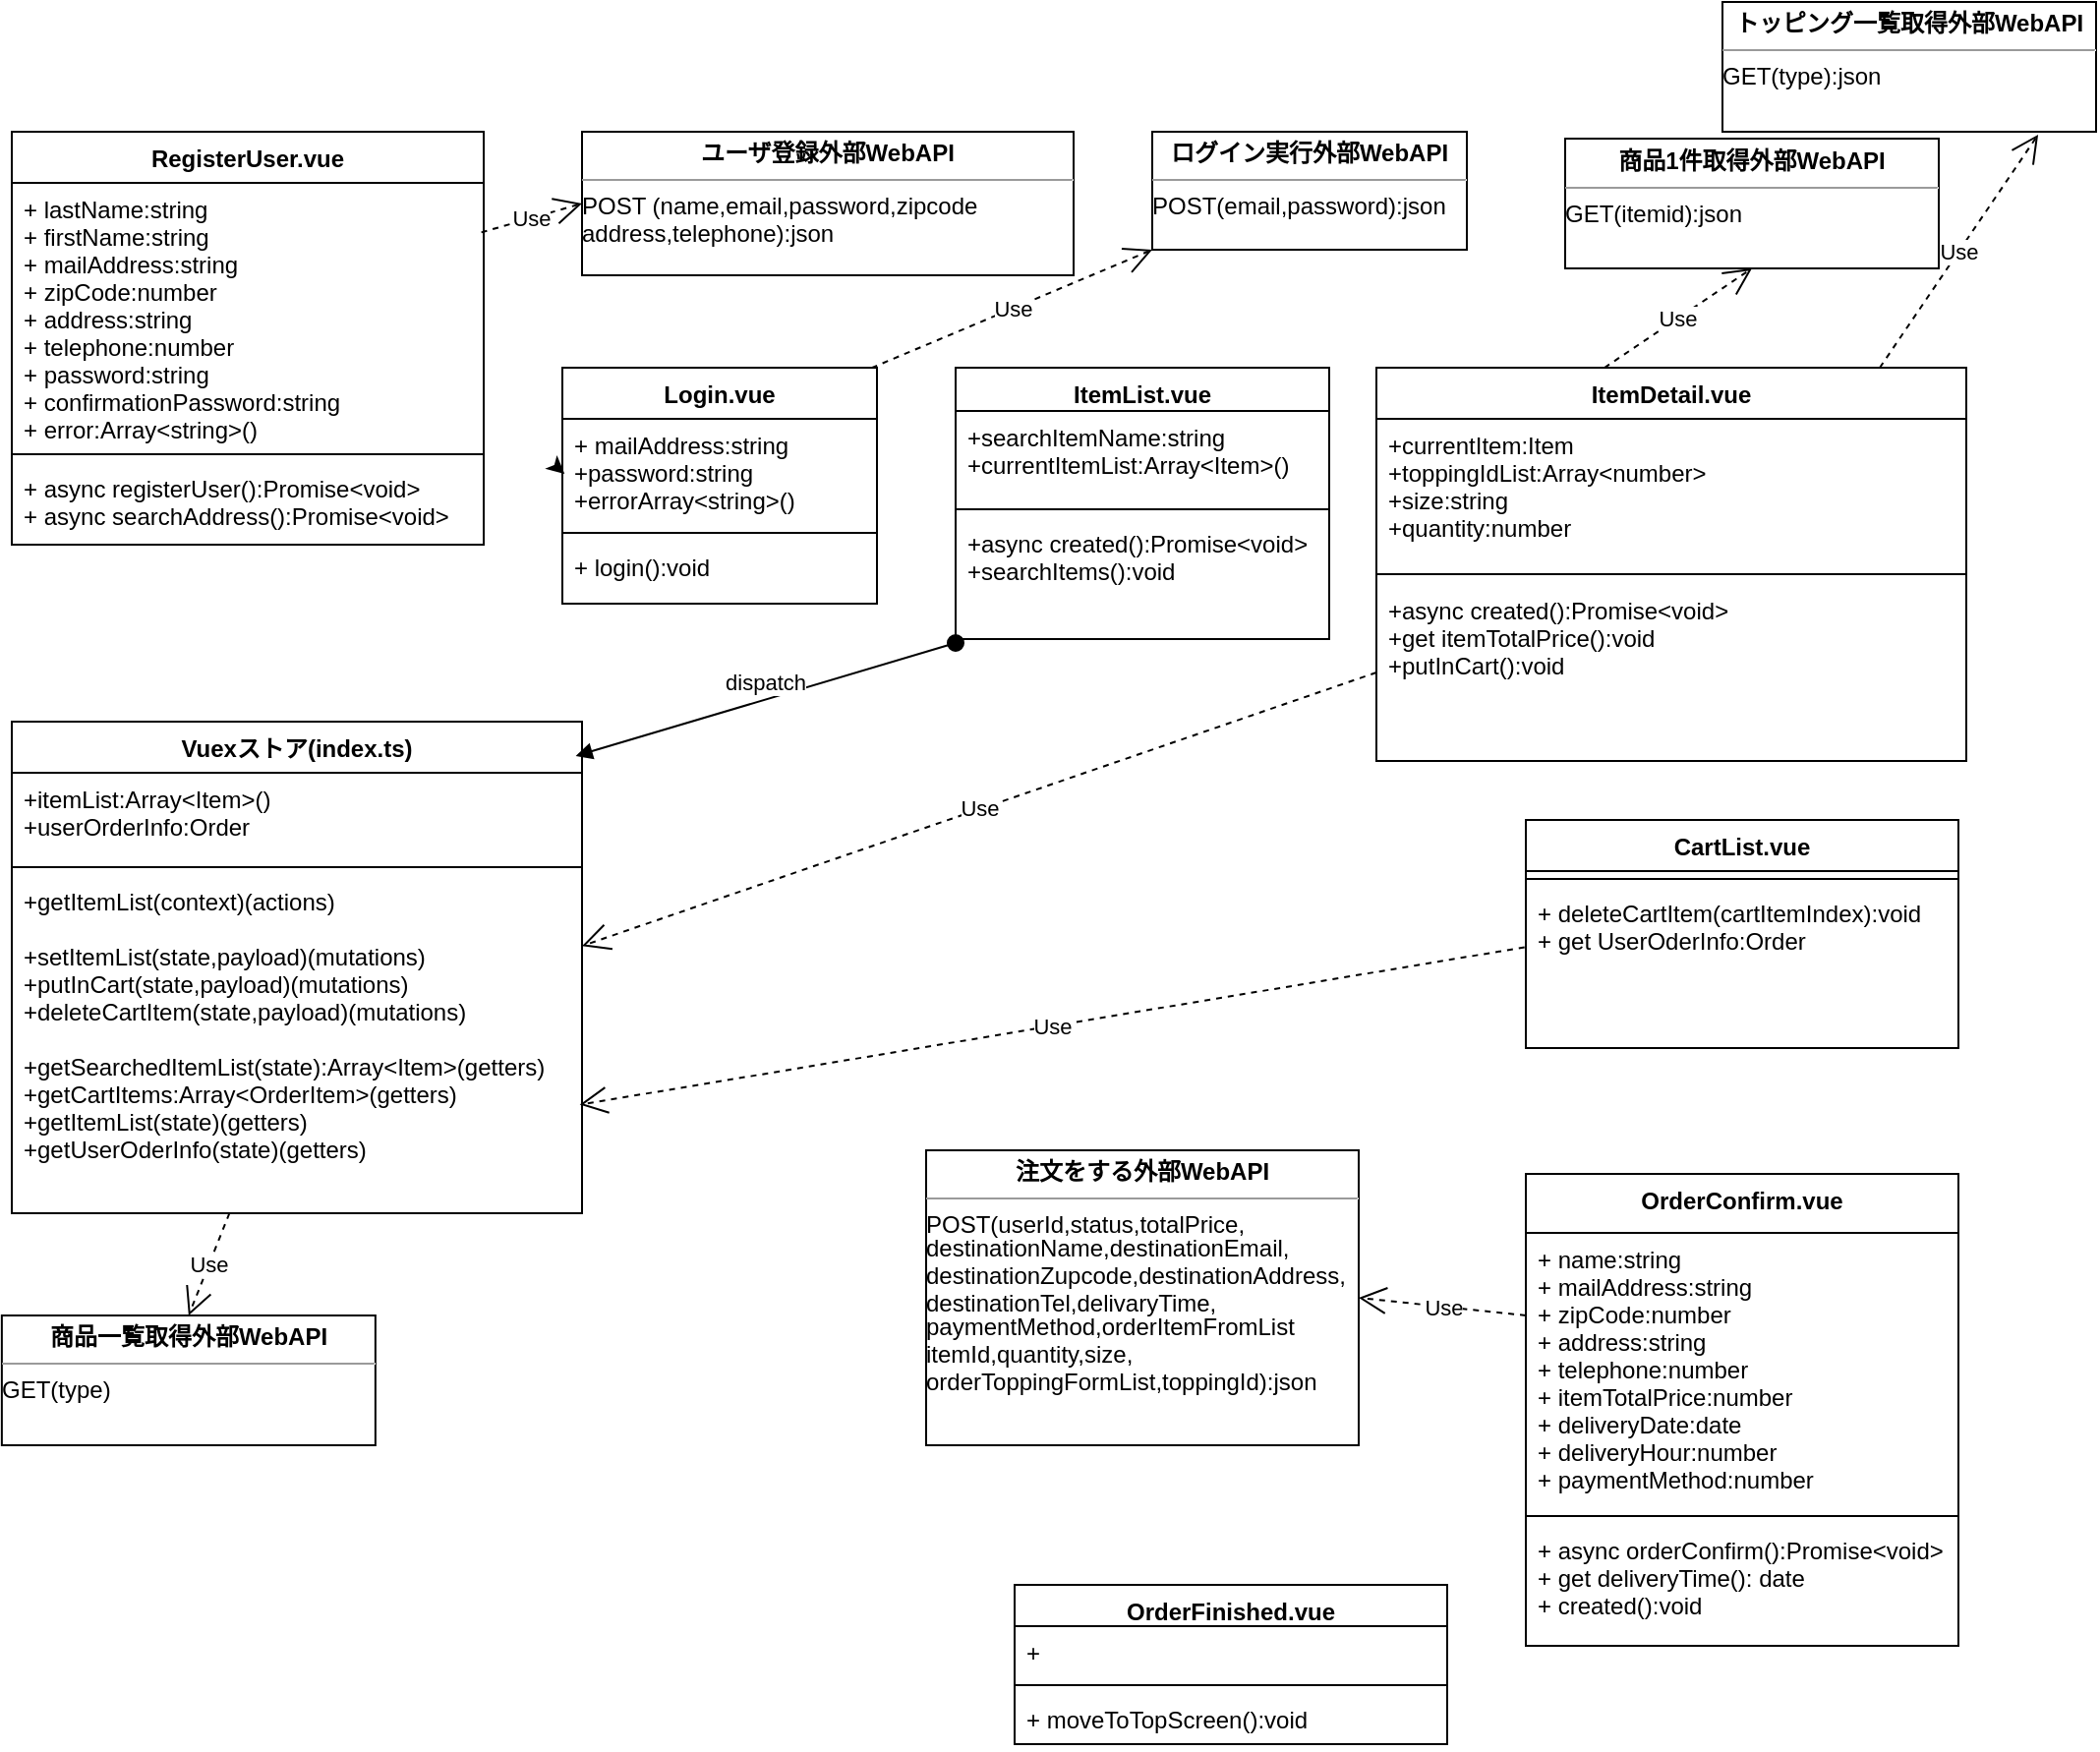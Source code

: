 <mxfile>
    <diagram id="Ar6_AYUL0OeyDCbF2AG9" name="ページ1">
        <mxGraphModel dx="1446" dy="1116" grid="1" gridSize="10" guides="1" tooltips="1" connect="1" arrows="1" fold="1" page="1" pageScale="1" pageWidth="827" pageHeight="583" math="0" shadow="0">
            <root>
                <mxCell id="0"/>
                <mxCell id="1" parent="0"/>
                <mxCell id="437" value="ItemDetail.vue" style="swimlane;fontStyle=1;align=center;verticalAlign=top;childLayout=stackLayout;horizontal=1;startSize=26;horizontalStack=0;resizeParent=1;resizeParentMax=0;resizeLast=0;collapsible=1;marginBottom=0;" parent="1" vertex="1">
                    <mxGeometry x="414" y="80" width="300" height="200" as="geometry"/>
                </mxCell>
                <mxCell id="438" value="+currentItem:Item&#10;+toppingIdList:Array&lt;number&gt;&#10;+size:string&#10;+quantity:number" style="text;strokeColor=none;fillColor=none;align=left;verticalAlign=top;spacingLeft=4;spacingRight=4;overflow=hidden;rotatable=0;points=[[0,0.5],[1,0.5]];portConstraint=eastwest;" parent="437" vertex="1">
                    <mxGeometry y="26" width="300" height="74" as="geometry"/>
                </mxCell>
                <mxCell id="439" value="" style="line;strokeWidth=1;fillColor=none;align=left;verticalAlign=middle;spacingTop=-1;spacingLeft=3;spacingRight=3;rotatable=0;labelPosition=right;points=[];portConstraint=eastwest;" parent="437" vertex="1">
                    <mxGeometry y="100" width="300" height="10" as="geometry"/>
                </mxCell>
                <mxCell id="440" value="+async created():Promise&lt;void&gt;&#10;+get itemTotalPrice():void&#10;+putInCart():void" style="text;strokeColor=none;fillColor=none;align=left;verticalAlign=top;spacingLeft=4;spacingRight=4;overflow=hidden;rotatable=0;points=[[0,0.5],[1,0.5]];portConstraint=eastwest;" parent="437" vertex="1">
                    <mxGeometry y="110" width="300" height="90" as="geometry"/>
                </mxCell>
                <mxCell id="445" value="ItemList.vue&#10;" style="swimlane;fontStyle=1;align=center;verticalAlign=top;childLayout=stackLayout;horizontal=1;startSize=22;horizontalStack=0;resizeParent=1;resizeParentMax=0;resizeLast=0;collapsible=1;marginBottom=0;" parent="1" vertex="1">
                    <mxGeometry x="200" y="80" width="190" height="138" as="geometry"/>
                </mxCell>
                <mxCell id="446" value="+searchItemName:string&#10;+currentItemList:Array&lt;Item&gt;()" style="text;strokeColor=none;fillColor=none;align=left;verticalAlign=top;spacingLeft=4;spacingRight=4;overflow=hidden;rotatable=0;points=[[0,0.5],[1,0.5]];portConstraint=eastwest;" parent="445" vertex="1">
                    <mxGeometry y="22" width="190" height="46" as="geometry"/>
                </mxCell>
                <mxCell id="447" value="" style="line;strokeWidth=1;fillColor=none;align=left;verticalAlign=middle;spacingTop=-1;spacingLeft=3;spacingRight=3;rotatable=0;labelPosition=right;points=[];portConstraint=eastwest;" parent="445" vertex="1">
                    <mxGeometry y="68" width="190" height="8" as="geometry"/>
                </mxCell>
                <mxCell id="448" value="+async created():Promise&lt;void&gt;&#10;+searchItems():void" style="text;strokeColor=none;fillColor=none;align=left;verticalAlign=top;spacingLeft=4;spacingRight=4;overflow=hidden;rotatable=0;points=[[0,0.5],[1,0.5]];portConstraint=eastwest;" parent="445" vertex="1">
                    <mxGeometry y="76" width="190" height="62" as="geometry"/>
                </mxCell>
                <mxCell id="449" value="RegisterUser.vue" style="swimlane;fontStyle=1;align=center;verticalAlign=top;childLayout=stackLayout;horizontal=1;startSize=26;horizontalStack=0;resizeParent=1;resizeParentMax=0;resizeLast=0;collapsible=1;marginBottom=0;" parent="1" vertex="1">
                    <mxGeometry x="-280" y="-40" width="240" height="210" as="geometry"/>
                </mxCell>
                <mxCell id="450" value="+ lastName:string&#10;+ firstName:string&#10;+ mailAddress:string&#10;+ zipCode:number&#10;+ address:string&#10;+ telephone:number&#10;+ password:string&#10;+ confirmationPassword:string&#10;+ error:Array&lt;string&gt;()" style="text;strokeColor=none;fillColor=none;align=left;verticalAlign=top;spacingLeft=4;spacingRight=4;overflow=hidden;rotatable=0;points=[[0,0.5],[1,0.5]];portConstraint=eastwest;" parent="449" vertex="1">
                    <mxGeometry y="26" width="240" height="134" as="geometry"/>
                </mxCell>
                <mxCell id="451" value="" style="line;strokeWidth=1;fillColor=none;align=left;verticalAlign=middle;spacingTop=-1;spacingLeft=3;spacingRight=3;rotatable=0;labelPosition=right;points=[];portConstraint=eastwest;" parent="449" vertex="1">
                    <mxGeometry y="160" width="240" height="8" as="geometry"/>
                </mxCell>
                <mxCell id="452" value="+ async registerUser():Promise&lt;void&gt;&#10;+ async searchAddress():Promise&lt;void&gt;" style="text;strokeColor=none;fillColor=none;align=left;verticalAlign=top;spacingLeft=4;spacingRight=4;overflow=hidden;rotatable=0;points=[[0,0.5],[1,0.5]];portConstraint=eastwest;" parent="449" vertex="1">
                    <mxGeometry y="168" width="240" height="42" as="geometry"/>
                </mxCell>
                <mxCell id="461" value="CartList.vue" style="swimlane;fontStyle=1;align=center;verticalAlign=top;childLayout=stackLayout;horizontal=1;startSize=26;horizontalStack=0;resizeParent=1;resizeParentMax=0;resizeLast=0;collapsible=1;marginBottom=0;" parent="1" vertex="1">
                    <mxGeometry x="490" y="310" width="220" height="116" as="geometry"/>
                </mxCell>
                <mxCell id="463" value="" style="line;strokeWidth=1;fillColor=none;align=left;verticalAlign=middle;spacingTop=-1;spacingLeft=3;spacingRight=3;rotatable=0;labelPosition=right;points=[];portConstraint=eastwest;" parent="461" vertex="1">
                    <mxGeometry y="26" width="220" height="8" as="geometry"/>
                </mxCell>
                <mxCell id="464" value="+ deleteCartItem(cartItemIndex):void&#10;+ get UserOderInfo:Order" style="text;strokeColor=none;fillColor=none;align=left;verticalAlign=top;spacingLeft=4;spacingRight=4;overflow=hidden;rotatable=0;points=[[0,0.5],[1,0.5]];portConstraint=eastwest;" parent="461" vertex="1">
                    <mxGeometry y="34" width="220" height="82" as="geometry"/>
                </mxCell>
                <mxCell id="469" value="OrderConfirm.vue&#10;" style="swimlane;fontStyle=1;align=center;verticalAlign=top;childLayout=stackLayout;horizontal=1;startSize=30;horizontalStack=0;resizeParent=1;resizeParentMax=0;resizeLast=0;collapsible=1;marginBottom=0;" parent="1" vertex="1">
                    <mxGeometry x="490" y="490" width="220" height="240" as="geometry"/>
                </mxCell>
                <mxCell id="470" value="+ name:string&#10;+ mailAddress:string&#10;+ zipCode:number&#10;+ address:string&#10;+ telephone:number&#10;+ itemTotalPrice:number&#10;+ deliveryDate:date&#10;+ deliveryHour:number&#10;+ paymentMethod:number" style="text;strokeColor=none;fillColor=none;align=left;verticalAlign=top;spacingLeft=4;spacingRight=4;overflow=hidden;rotatable=0;points=[[0,0.5],[1,0.5]];portConstraint=eastwest;" parent="469" vertex="1">
                    <mxGeometry y="30" width="220" height="140" as="geometry"/>
                </mxCell>
                <mxCell id="471" value="" style="line;strokeWidth=1;fillColor=none;align=left;verticalAlign=middle;spacingTop=-1;spacingLeft=3;spacingRight=3;rotatable=0;labelPosition=right;points=[];portConstraint=eastwest;" parent="469" vertex="1">
                    <mxGeometry y="170" width="220" height="8" as="geometry"/>
                </mxCell>
                <mxCell id="472" value="+ async orderConfirm():Promise&lt;void&gt;&#10;+ get deliveryTime(): date&#10;+ created():void" style="text;strokeColor=none;fillColor=none;align=left;verticalAlign=top;spacingLeft=4;spacingRight=4;overflow=hidden;rotatable=0;points=[[0,0.5],[1,0.5]];portConstraint=eastwest;" parent="469" vertex="1">
                    <mxGeometry y="178" width="220" height="62" as="geometry"/>
                </mxCell>
                <mxCell id="473" value="OrderFinished.vue&#10;" style="swimlane;fontStyle=1;align=center;verticalAlign=top;childLayout=stackLayout;horizontal=1;startSize=21;horizontalStack=0;resizeParent=1;resizeParentMax=0;resizeLast=0;collapsible=1;marginBottom=0;" parent="1" vertex="1">
                    <mxGeometry x="230" y="699" width="220" height="81" as="geometry"/>
                </mxCell>
                <mxCell id="474" value="+" style="text;strokeColor=none;fillColor=none;align=left;verticalAlign=top;spacingLeft=4;spacingRight=4;overflow=hidden;rotatable=0;points=[[0,0.5],[1,0.5]];portConstraint=eastwest;" parent="473" vertex="1">
                    <mxGeometry y="21" width="220" height="26" as="geometry"/>
                </mxCell>
                <mxCell id="475" value="" style="line;strokeWidth=1;fillColor=none;align=left;verticalAlign=middle;spacingTop=-1;spacingLeft=3;spacingRight=3;rotatable=0;labelPosition=right;points=[];portConstraint=eastwest;" parent="473" vertex="1">
                    <mxGeometry y="47" width="220" height="8" as="geometry"/>
                </mxCell>
                <mxCell id="476" value="+ moveToTopScreen():void" style="text;strokeColor=none;fillColor=none;align=left;verticalAlign=top;spacingLeft=4;spacingRight=4;overflow=hidden;rotatable=0;points=[[0,0.5],[1,0.5]];portConstraint=eastwest;" parent="473" vertex="1">
                    <mxGeometry y="55" width="220" height="26" as="geometry"/>
                </mxCell>
                <mxCell id="477" value="Login.vue&#10;" style="swimlane;fontStyle=1;align=center;verticalAlign=top;childLayout=stackLayout;horizontal=1;startSize=26;horizontalStack=0;resizeParent=1;resizeParentMax=0;resizeLast=0;collapsible=1;marginBottom=0;" parent="1" vertex="1">
                    <mxGeometry y="80" width="160" height="120" as="geometry"/>
                </mxCell>
                <mxCell id="478" value="+ mailAddress:string&#10;+password:string&#10;+errorArray&lt;string&gt;()" style="text;strokeColor=none;fillColor=none;align=left;verticalAlign=top;spacingLeft=4;spacingRight=4;overflow=hidden;rotatable=0;points=[[0,0.5],[1,0.5]];portConstraint=eastwest;" parent="477" vertex="1">
                    <mxGeometry y="26" width="160" height="54" as="geometry"/>
                </mxCell>
                <mxCell id="479" value="" style="line;strokeWidth=1;fillColor=none;align=left;verticalAlign=middle;spacingTop=-1;spacingLeft=3;spacingRight=3;rotatable=0;labelPosition=right;points=[];portConstraint=eastwest;" parent="477" vertex="1">
                    <mxGeometry y="80" width="160" height="8" as="geometry"/>
                </mxCell>
                <mxCell id="480" value="+ login():void" style="text;strokeColor=none;fillColor=none;align=left;verticalAlign=top;spacingLeft=4;spacingRight=4;overflow=hidden;rotatable=0;points=[[0,0.5],[1,0.5]];portConstraint=eastwest;" parent="477" vertex="1">
                    <mxGeometry y="88" width="160" height="32" as="geometry"/>
                </mxCell>
                <mxCell id="489" value="Vuexストア(index.ts)" style="swimlane;fontStyle=1;align=center;verticalAlign=top;childLayout=stackLayout;horizontal=1;startSize=26;horizontalStack=0;resizeParent=1;resizeParentMax=0;resizeLast=0;collapsible=1;marginBottom=0;" parent="1" vertex="1">
                    <mxGeometry x="-280" y="260" width="290" height="250" as="geometry"/>
                </mxCell>
                <mxCell id="490" value="+itemList:Array&lt;Item&gt;()&#10;+userOrderInfo:Order" style="text;strokeColor=none;fillColor=none;align=left;verticalAlign=top;spacingLeft=4;spacingRight=4;overflow=hidden;rotatable=0;points=[[0,0.5],[1,0.5]];portConstraint=eastwest;" parent="489" vertex="1">
                    <mxGeometry y="26" width="290" height="44" as="geometry"/>
                </mxCell>
                <mxCell id="491" value="" style="line;strokeWidth=1;fillColor=none;align=left;verticalAlign=middle;spacingTop=-1;spacingLeft=3;spacingRight=3;rotatable=0;labelPosition=right;points=[];portConstraint=eastwest;" parent="489" vertex="1">
                    <mxGeometry y="70" width="290" height="8" as="geometry"/>
                </mxCell>
                <mxCell id="492" value="+getItemList(context)(actions)&#10;&#10;+setItemList(state,payload)(mutations)&#10;+putInCart(state,payload)(mutations)&#10;+deleteCartItem(state,payload)(mutations)&#10;&#10;+getSearchedItemList(state):Array&lt;Item&gt;(getters)&#10;+getCartItems:Array&lt;OrderItem&gt;(getters)&#10;+getItemList(state)(getters)&#10;+getUserOderInfo(state)(getters)" style="text;strokeColor=none;fillColor=none;align=left;verticalAlign=top;spacingLeft=4;spacingRight=4;overflow=hidden;rotatable=0;points=[[0,0.5],[1,0.5]];portConstraint=eastwest;" parent="489" vertex="1">
                    <mxGeometry y="78" width="290" height="172" as="geometry"/>
                </mxCell>
                <mxCell id="493" value="Use" style="endArrow=open;endSize=12;dashed=1;html=1;exitX=0.995;exitY=0.188;exitDx=0;exitDy=0;exitPerimeter=0;entryX=0;entryY=0.5;entryDx=0;entryDy=0;" parent="1" source="450" target="498" edge="1">
                    <mxGeometry width="160" relative="1" as="geometry">
                        <mxPoint x="140" y="169.5" as="sourcePoint"/>
                        <mxPoint x="160" y="120" as="targetPoint"/>
                        <Array as="points"/>
                    </mxGeometry>
                </mxCell>
                <mxCell id="498" value="&lt;p style=&quot;margin: 0px ; margin-top: 4px ; text-align: center&quot;&gt;&lt;b&gt;ユーザ登録外部WebAPI&lt;/b&gt;&lt;/p&gt;&lt;hr size=&quot;1&quot;&gt;&lt;div style=&quot;height: 2px&quot;&gt;POST (name,email,password,zipcode&lt;/div&gt;&lt;div style=&quot;height: 2px&quot;&gt;&lt;span&gt;&lt;br&gt;&lt;/span&gt;&lt;/div&gt;&lt;div style=&quot;height: 2px&quot;&gt;&lt;span&gt;&lt;br&gt;&lt;/span&gt;&lt;/div&gt;&lt;div style=&quot;height: 2px&quot;&gt;&lt;span&gt;&lt;br&gt;&lt;/span&gt;&lt;/div&gt;&lt;div style=&quot;height: 2px&quot;&gt;&lt;span&gt;&lt;br&gt;&lt;/span&gt;&lt;/div&gt;&lt;div style=&quot;height: 2px&quot;&gt;&lt;span&gt;&lt;br&gt;&lt;/span&gt;&lt;/div&gt;&lt;div style=&quot;height: 2px&quot;&gt;&lt;span&gt;&lt;br&gt;&lt;/span&gt;&lt;/div&gt;&lt;div style=&quot;height: 2px&quot;&gt;&lt;span&gt;address,telephone):json&lt;/span&gt;&lt;/div&gt;" style="verticalAlign=top;align=left;overflow=fill;fontSize=12;fontFamily=Helvetica;html=1;" parent="1" vertex="1">
                    <mxGeometry x="10" y="-40" width="250" height="73" as="geometry"/>
                </mxCell>
                <mxCell id="920" value="&lt;p style=&quot;margin: 0px ; margin-top: 4px ; text-align: center&quot;&gt;&lt;b&gt;ログイン実行外部WebAPI&lt;/b&gt;&lt;/p&gt;&lt;hr size=&quot;1&quot;&gt;&lt;div style=&quot;height: 2px&quot;&gt;POST(email,password&lt;span&gt;):json&lt;/span&gt;&lt;/div&gt;&lt;div style=&quot;height: 2px&quot;&gt;&lt;span&gt;&lt;br&gt;&lt;/span&gt;&lt;/div&gt;" style="verticalAlign=top;align=left;overflow=fill;fontSize=12;fontFamily=Helvetica;html=1;" parent="1" vertex="1">
                    <mxGeometry x="300" y="-40" width="160" height="60" as="geometry"/>
                </mxCell>
                <mxCell id="923" value="Use" style="endArrow=open;endSize=12;dashed=1;html=1;exitX=0.398;exitY=0.063;exitDx=0;exitDy=0;exitPerimeter=0;" parent="1" edge="1">
                    <mxGeometry width="160" relative="1" as="geometry">
                        <mxPoint x="157.3" y="80.087" as="sourcePoint"/>
                        <mxPoint x="300" y="20" as="targetPoint"/>
                    </mxGeometry>
                </mxCell>
                <mxCell id="924" value="&lt;p style=&quot;margin: 0px ; margin-top: 4px ; text-align: center&quot;&gt;&lt;b&gt;商品1件取得外部WebAPI&lt;/b&gt;&lt;/p&gt;&lt;hr size=&quot;1&quot;&gt;&lt;div style=&quot;height: 2px&quot;&gt;GET(itemid&lt;span&gt;):json&lt;/span&gt;&lt;/div&gt;" style="verticalAlign=top;align=left;overflow=fill;fontSize=12;fontFamily=Helvetica;html=1;" parent="1" vertex="1">
                    <mxGeometry x="510" y="-36.5" width="190" height="66" as="geometry"/>
                </mxCell>
                <mxCell id="926" value="Use" style="endArrow=open;endSize=12;dashed=1;html=1;entryX=0.5;entryY=1;entryDx=0;entryDy=0;" parent="1" target="924" edge="1">
                    <mxGeometry width="160" relative="1" as="geometry">
                        <mxPoint x="530" y="80" as="sourcePoint"/>
                        <mxPoint x="590" y="110" as="targetPoint"/>
                    </mxGeometry>
                </mxCell>
                <mxCell id="927" value="&lt;p style=&quot;margin: 0px ; margin-top: 4px ; text-align: center&quot;&gt;&lt;b&gt;注文をする外部WebAPI&lt;/b&gt;&lt;/p&gt;&lt;hr size=&quot;1&quot;&gt;&lt;div style=&quot;height: 2px&quot;&gt;POST(userId,status,totalPrice,&lt;/div&gt;&lt;div style=&quot;height: 2px&quot;&gt;&lt;br&gt;&lt;/div&gt;&lt;div style=&quot;height: 2px&quot;&gt;&lt;br&gt;&lt;/div&gt;&lt;div style=&quot;height: 2px&quot;&gt;&lt;br&gt;&lt;/div&gt;&lt;div style=&quot;height: 2px&quot;&gt;&lt;br&gt;&lt;/div&gt;&lt;div style=&quot;height: 2px&quot;&gt;&lt;br&gt;&lt;/div&gt;&lt;div style=&quot;height: 2px&quot;&gt;destinationName,destinationEmail,&lt;/div&gt;&lt;div style=&quot;height: 2px&quot;&gt;&lt;br&gt;&lt;/div&gt;&lt;div style=&quot;height: 2px&quot;&gt;&lt;br&gt;&lt;/div&gt;&lt;div style=&quot;height: 2px&quot;&gt;&lt;br&gt;&lt;/div&gt;&lt;div style=&quot;height: 2px&quot;&gt;&lt;br&gt;&lt;/div&gt;&lt;div style=&quot;height: 2px&quot;&gt;&lt;br&gt;&lt;/div&gt;&lt;div style=&quot;height: 2px&quot;&gt;&lt;br&gt;&lt;/div&gt;&lt;div style=&quot;height: 2px&quot;&gt;destinationZupcode,destinationAddress,&lt;/div&gt;&lt;div style=&quot;height: 2px&quot;&gt;&lt;br&gt;&lt;/div&gt;&lt;div style=&quot;height: 2px&quot;&gt;&lt;br&gt;&lt;/div&gt;&lt;div style=&quot;height: 2px&quot;&gt;&lt;br&gt;&lt;/div&gt;&lt;div style=&quot;height: 2px&quot;&gt;&lt;br&gt;&lt;/div&gt;&lt;div style=&quot;height: 2px&quot;&gt;&lt;br&gt;&lt;/div&gt;&lt;div style=&quot;height: 2px&quot;&gt;&lt;br&gt;&lt;/div&gt;&lt;div style=&quot;height: 2px&quot;&gt;destinationTel,delivaryTime,&lt;/div&gt;&lt;div style=&quot;height: 2px&quot;&gt;&lt;br&gt;&lt;/div&gt;&lt;div style=&quot;height: 2px&quot;&gt;&lt;br&gt;&lt;/div&gt;&lt;div style=&quot;height: 2px&quot;&gt;&lt;br&gt;&lt;/div&gt;&lt;div style=&quot;height: 2px&quot;&gt;&lt;br&gt;&lt;/div&gt;&lt;div style=&quot;height: 2px&quot;&gt;&lt;br&gt;&lt;/div&gt;&lt;div style=&quot;height: 2px&quot;&gt;paymentMethod,orderItemFromList&lt;/div&gt;&lt;div style=&quot;height: 2px&quot;&gt;&lt;br&gt;&lt;/div&gt;&lt;div style=&quot;height: 2px&quot;&gt;&lt;br&gt;&lt;/div&gt;&lt;div style=&quot;height: 2px&quot;&gt;&lt;br&gt;&lt;/div&gt;&lt;div style=&quot;height: 2px&quot;&gt;&lt;br&gt;&lt;/div&gt;&lt;div style=&quot;height: 2px&quot;&gt;&lt;br&gt;&lt;/div&gt;&lt;div style=&quot;height: 2px&quot;&gt;&lt;br&gt;&lt;/div&gt;&lt;div style=&quot;height: 2px&quot;&gt;itemId,quantity,size,&lt;/div&gt;&lt;div style=&quot;height: 2px&quot;&gt;&lt;br&gt;&lt;/div&gt;&lt;div style=&quot;height: 2px&quot;&gt;&lt;br&gt;&lt;/div&gt;&lt;div style=&quot;height: 2px&quot;&gt;&lt;br&gt;&lt;/div&gt;&lt;div style=&quot;height: 2px&quot;&gt;&lt;br&gt;&lt;/div&gt;&lt;div style=&quot;height: 2px&quot;&gt;&lt;br&gt;&lt;/div&gt;&lt;div style=&quot;height: 2px&quot;&gt;&lt;br&gt;&lt;/div&gt;&lt;div style=&quot;height: 2px&quot;&gt;orderToppingFormList,toppingId):json&lt;/div&gt;" style="verticalAlign=top;align=left;overflow=fill;fontSize=12;fontFamily=Helvetica;html=1;" parent="1" vertex="1">
                    <mxGeometry x="185" y="478" width="220" height="150" as="geometry"/>
                </mxCell>
                <mxCell id="928" style="edgeStyle=none;html=1;exitX=0;exitY=0.5;exitDx=0;exitDy=0;" parent="1" source="478" edge="1">
                    <mxGeometry relative="1" as="geometry">
                        <mxPoint x="1.143" y="134" as="targetPoint"/>
                    </mxGeometry>
                </mxCell>
                <mxCell id="929" value="dispatch" style="html=1;verticalAlign=bottom;startArrow=oval;startFill=1;endArrow=block;startSize=8;entryX=0.989;entryY=-0.194;entryDx=0;entryDy=0;entryPerimeter=0;" parent="1" target="490" edge="1">
                    <mxGeometry width="60" relative="1" as="geometry">
                        <mxPoint x="200" y="220" as="sourcePoint"/>
                        <mxPoint x="330" y="240" as="targetPoint"/>
                    </mxGeometry>
                </mxCell>
                <mxCell id="930" value="Use" style="endArrow=open;endSize=12;dashed=1;html=1;entryX=1;entryY=0.5;entryDx=0;entryDy=0;" parent="1" target="927" edge="1">
                    <mxGeometry width="160" relative="1" as="geometry">
                        <mxPoint x="490" y="562" as="sourcePoint"/>
                        <mxPoint x="460" y="480" as="targetPoint"/>
                    </mxGeometry>
                </mxCell>
                <mxCell id="931" value="&lt;p style=&quot;margin: 0px ; margin-top: 4px ; text-align: center&quot;&gt;&lt;b&gt;商品一覧取得外部WebAPI&lt;/b&gt;&lt;/p&gt;&lt;hr size=&quot;1&quot;&gt;&lt;div style=&quot;height: 2px&quot;&gt;GET(type)&lt;/div&gt;" style="verticalAlign=top;align=left;overflow=fill;fontSize=12;fontFamily=Helvetica;html=1;" parent="1" vertex="1">
                    <mxGeometry x="-285.07" y="562" width="190" height="66" as="geometry"/>
                </mxCell>
                <mxCell id="932" value="Use" style="endArrow=open;endSize=12;dashed=1;html=1;entryX=0.5;entryY=0;entryDx=0;entryDy=0;" parent="1" source="492" target="931" edge="1">
                    <mxGeometry width="160" relative="1" as="geometry">
                        <mxPoint x="-44.937" y="480" as="sourcePoint"/>
                        <mxPoint x="-10.07" y="503" as="targetPoint"/>
                    </mxGeometry>
                </mxCell>
                <mxCell id="933" value="&lt;p style=&quot;margin: 0px ; margin-top: 4px ; text-align: center&quot;&gt;&lt;b&gt;トッピング一覧取得外部WebAPI&lt;/b&gt;&lt;/p&gt;&lt;hr size=&quot;1&quot;&gt;&lt;div style=&quot;height: 2px&quot;&gt;GET(type&lt;span&gt;):json&lt;/span&gt;&lt;/div&gt;" style="verticalAlign=top;align=left;overflow=fill;fontSize=12;fontFamily=Helvetica;html=1;" parent="1" vertex="1">
                    <mxGeometry x="590" y="-106" width="190" height="66" as="geometry"/>
                </mxCell>
                <mxCell id="934" value="Use" style="endArrow=open;endSize=12;dashed=1;html=1;entryX=0.845;entryY=1.022;entryDx=0;entryDy=0;entryPerimeter=0;" parent="1" target="933" edge="1">
                    <mxGeometry width="160" relative="1" as="geometry">
                        <mxPoint x="670" y="80" as="sourcePoint"/>
                        <mxPoint x="745" y="29.5" as="targetPoint"/>
                    </mxGeometry>
                </mxCell>
                <mxCell id="935" value="Use" style="endArrow=open;endSize=12;dashed=1;html=1;exitX=0;exitY=0.5;exitDx=0;exitDy=0;" parent="1" source="440" target="492" edge="1">
                    <mxGeometry width="160" relative="1" as="geometry">
                        <mxPoint x="40.0" y="330.087" as="sourcePoint"/>
                        <mxPoint x="182.7" y="270" as="targetPoint"/>
                    </mxGeometry>
                </mxCell>
                <mxCell id="936" value="Use" style="endArrow=open;endSize=12;dashed=1;html=1;exitX=-0.003;exitY=0.375;exitDx=0;exitDy=0;exitPerimeter=0;entryX=0.996;entryY=0.679;entryDx=0;entryDy=0;entryPerimeter=0;" parent="1" source="464" target="492" edge="1">
                    <mxGeometry width="160" relative="1" as="geometry">
                        <mxPoint x="424" y="245" as="sourcePoint"/>
                        <mxPoint x="20.0" y="365.685" as="targetPoint"/>
                    </mxGeometry>
                </mxCell>
            </root>
        </mxGraphModel>
    </diagram>
</mxfile>